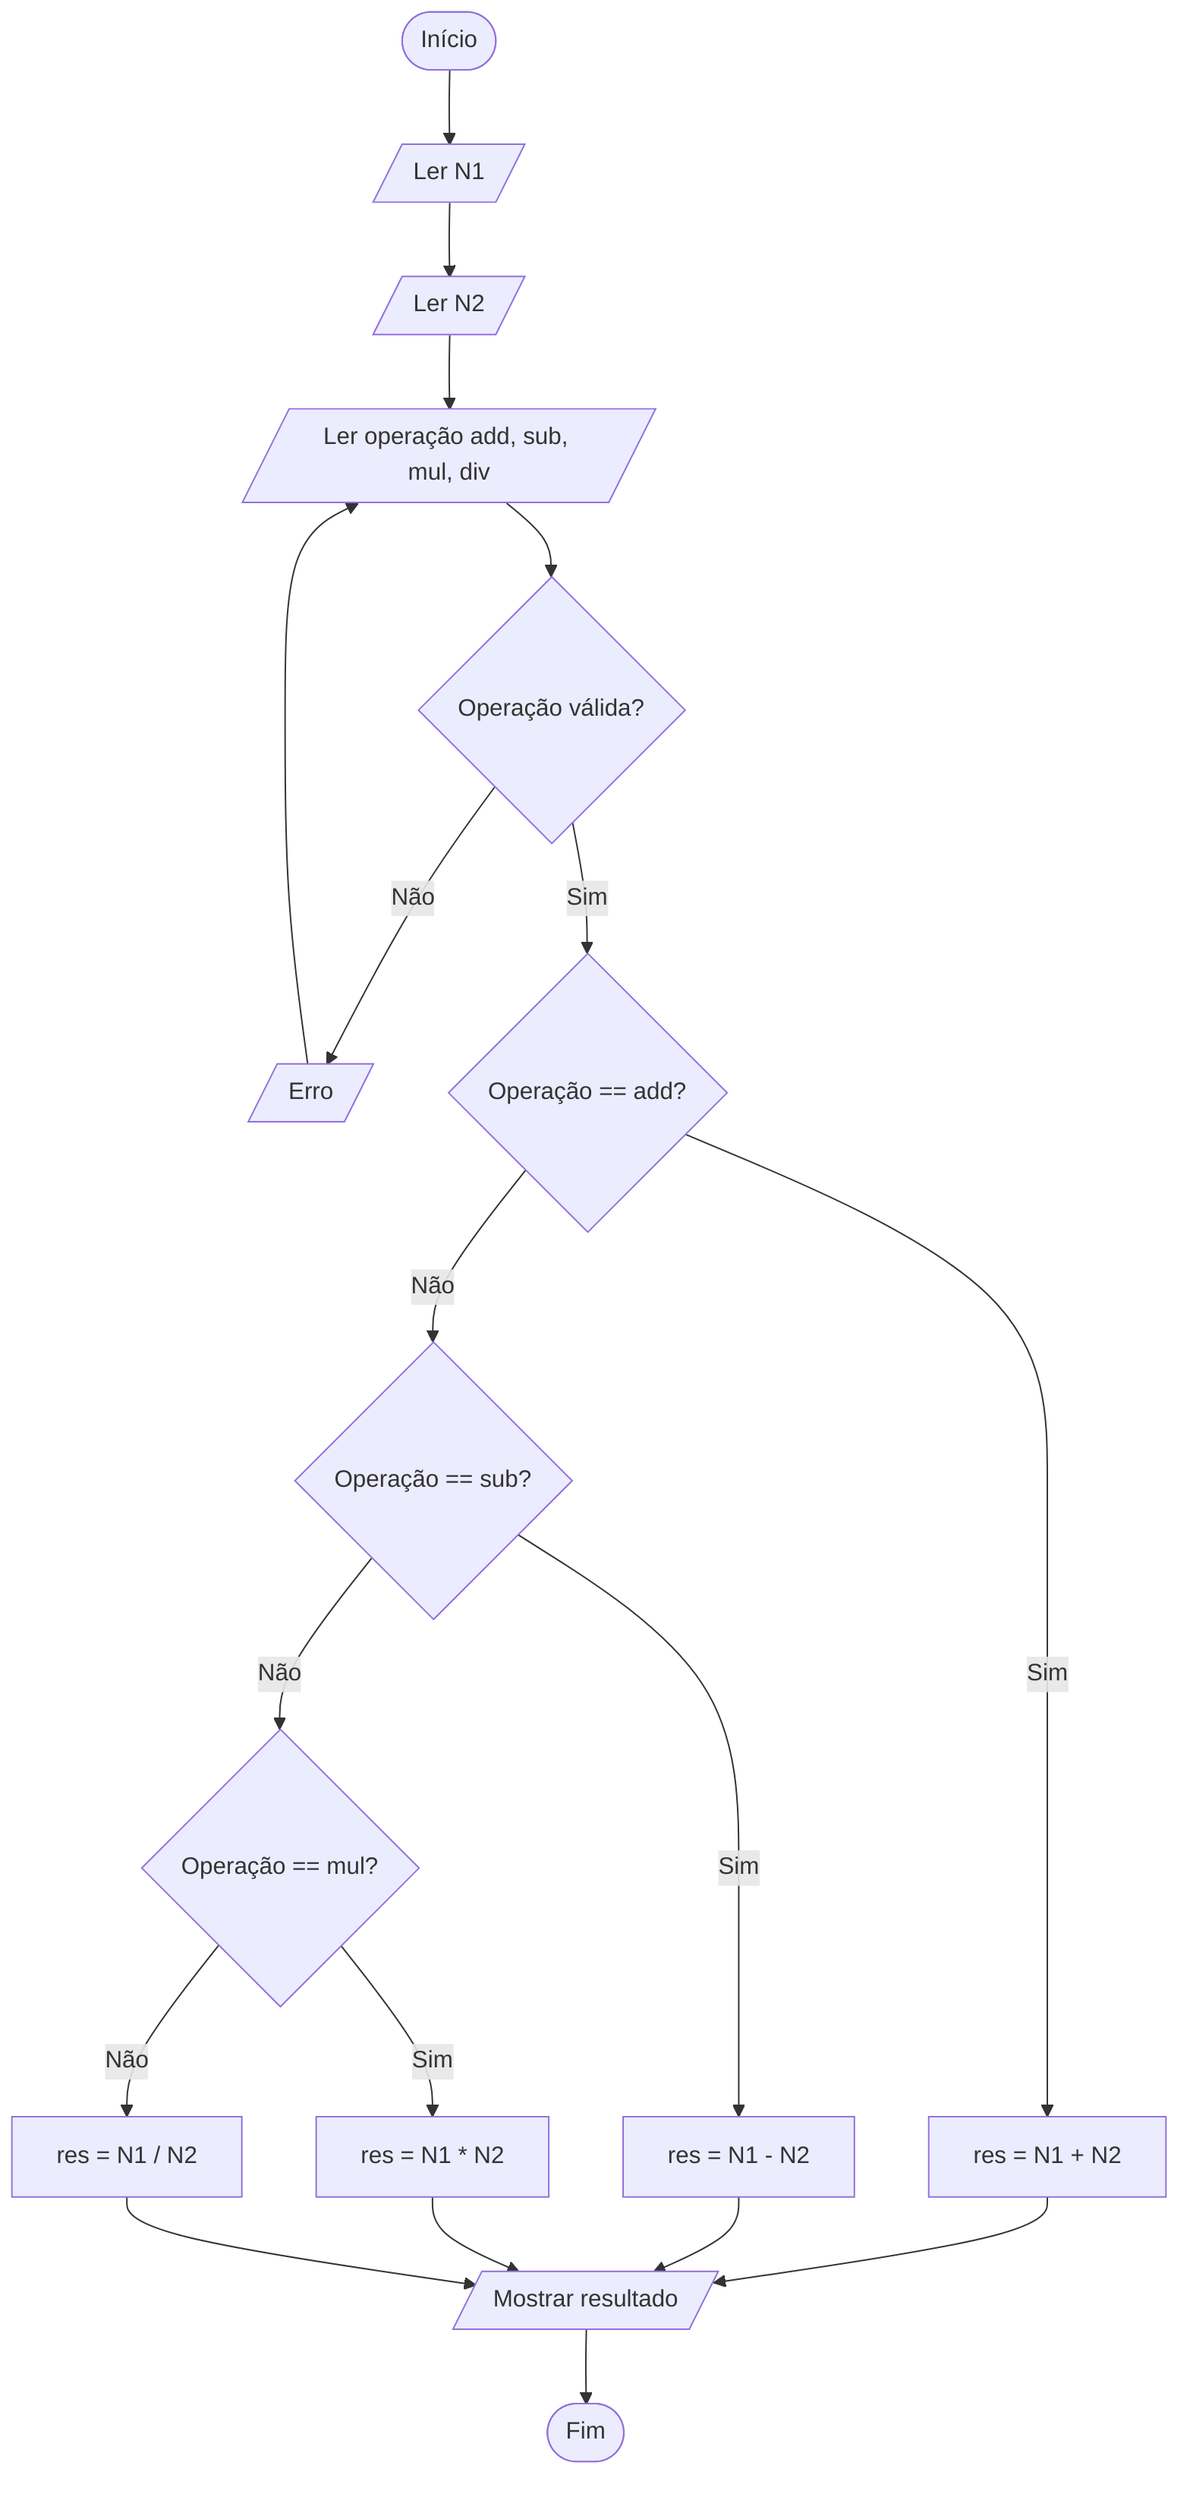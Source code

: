 %% Considere o processo para efectuar uma operação aritmética entre dois números. São lidos os
%% dois números e um código de operação. O código de operação é um de 'add', 'sub', 'mul' ou
%% 'div'. Outro texto representa uma situação de erro e deve levar a nova entrada do código de
%% operação. Caso o código de operação seja válido, o processo exibe o resultado da operação
%% correspondente ('add'=> +, 'sub' => -, etc.)

flowchart TD
A([Início]) --> B[/Ler N1/]
B --> C[/Ler N2/]
C --> D[/Ler operação add, sub, mul, div/]

D --> E{Operação válida?}

E -- Não --> F[/Erro/] --> D
E -- Sim --> G{Operação == add?}

G -- Sim --> H[res = N1 + N2] --> N[/Mostrar resultado/]
G -- Não --> I{Operação == sub?}
I -- Sim --> J[res = N1 - N2] --> N[/Mostrar resultado/]
I -- Não --> K{Operação == mul?}
K -- Sim --> L[res = N1 * N2] --> N[/Mostrar resultado/]
K -- Não --> M[res = N1 / N2] --> N[/Mostrar resultado/]

N --> O([Fim])